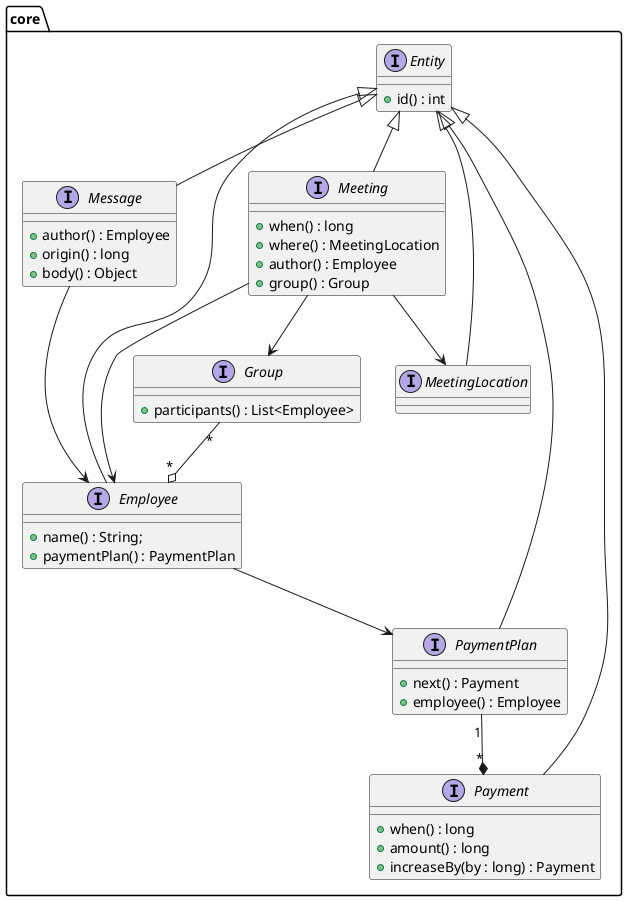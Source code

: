@startuml

package "core" {

interface Entity {
  + id() : int
}

interface Group {
  + participants() : List<Employee>
}

interface Employee extends Entity {
  + name() : String;
  + paymentPlan() : PaymentPlan
}

interface Meeting extends Entity {
  + when() : long
  + where() : MeetingLocation
  + author() : Employee
  + group() : Group
}

interface MeetingLocation extends Entity

interface Message extends Entity {
  + author() : Employee
  + origin() : long
  + body() : Object
}

interface Payment extends Entity {
  + when() : long
  + amount() : long
  + increaseBy(by : long) : Payment
}

interface PaymentPlan extends Entity {
  + next() : Payment
  + employee() : Employee
}

Employee --> PaymentPlan
Meeting --> Employee
Meeting --> Group
Meeting --> MeetingLocation
Group "*" --o "*" Employee
PaymentPlan "1" --* "*" Payment
Message --> Employee
}

@enduml